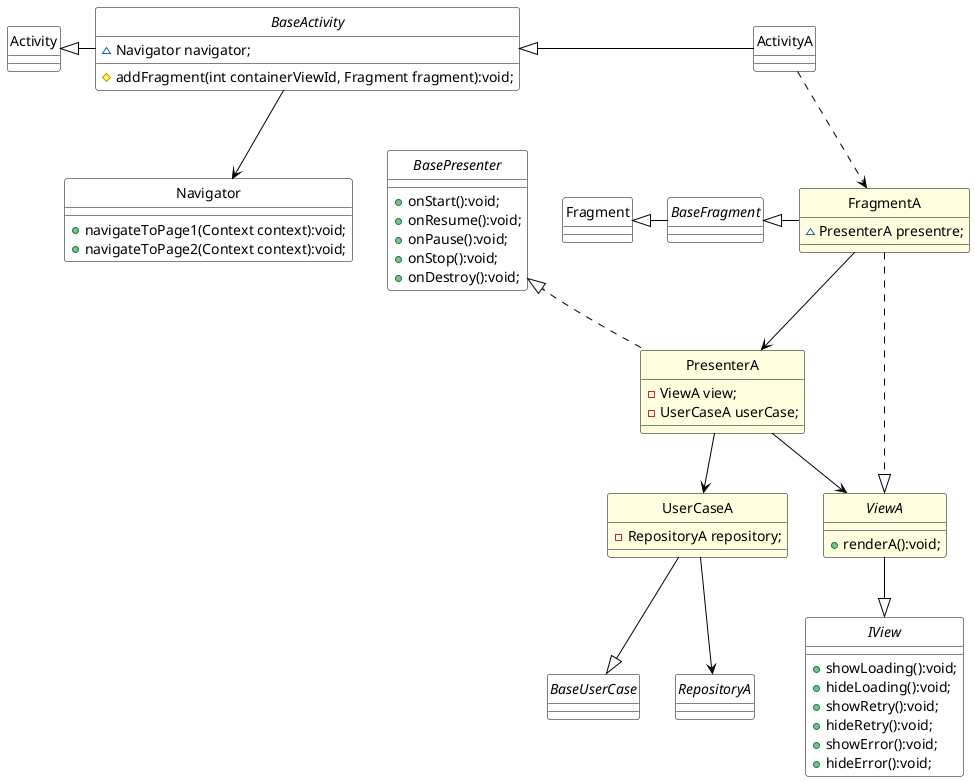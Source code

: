 @startuml
'skinparam monochrome true
skinparam classBackgroundColor White
skinparam classArrowColor Black
skinparam classBorderColor Black
skinparam stereotypeCBackgroundColor Gray
'hide members
hide circle

class Navigator{
+ navigateToPage1(Context context):void;
+ navigateToPage2(Context context):void;
}

abstract class BaseActivity {
~ Navigator navigator;
# addFragment(int containerViewId, Fragment fragment):void;
}

class ActivityA{
}

abstract class BaseFragment {
}

class FragmentA #LightYellow{
~ PresenterA presentre;
}

interface IView{
+ showLoading():void;
+ hideLoading():void;
+ showRetry():void;
+ hideRetry():void;
+ showError():void;
+ hideError():void;
}

interface ViewA #LightYellow{
+ renderA():void;
}

abstract class BasePresenter{
+ onStart():void;
+ onResume():void;
+ onPause():void;
+ onStop():void;
+ onDestroy():void;
}

class PresenterA #LightYellow{
- ViewA view;
- UserCaseA userCase;
}

abstract class BaseUserCase{
}

class UserCaseA #LightYellow{
- RepositoryA repository;
}

interface RepositoryA{
}

Activity <|-r- BaseActivity

BaseActivity --> Navigator

BaseActivity <|-r- ActivityA

ActivityA ..> FragmentA

Fragment <|-r- BaseFragment

BaseFragment <|-r- FragmentA

ViewA --|> IView

FragmentA ..|> ViewA

BasePresenter <|.. PresenterA

PresenterA --> UserCaseA

PresenterA --> ViewA

FragmentA --> PresenterA

UserCaseA --|> BaseUserCase

UserCaseA --> RepositoryA
@enduml